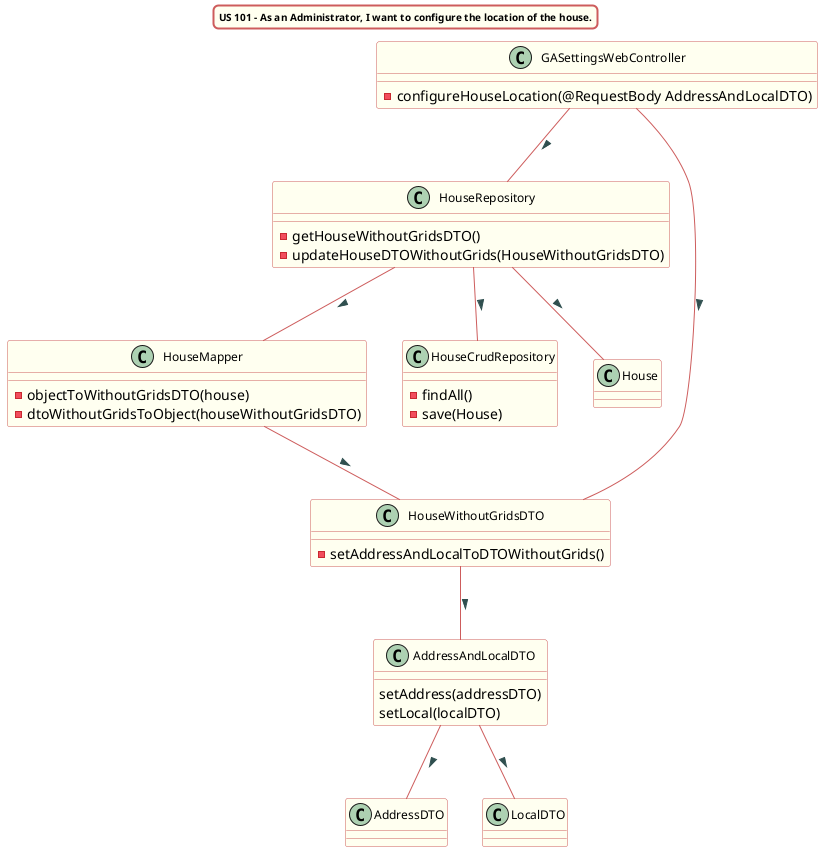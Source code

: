 @startuml

title US 101 - As an Administrator, I want to configure the location of the house.
skinparam titleBorderRoundCorner 10
skinparam titleBorderThickness 2
skinparam titleBorderColor indianred
skinparam titleBackgroundColor ivory
skinparam FontName verdana
skinparam titleFontSize 10


skinparam class {
  BorderColor indianred
  BackgroundColor indianred
  BackgroundColor ivory
   roundcorner 10
   ArrowFontName Verdana
   ArrowColor indianred
   ArrowFontColor darkslategrey
   FontSize 12
}

class GASettingsWebController
class HouseRepository
class HouseMapper
class HouseCrudRepository
class AddressAndLocalDTO
class HouseWithoutGridsDTO

GASettingsWebController -- HouseRepository : >
GASettingsWebController -- HouseWithoutGridsDTO : >

HouseRepository -- HouseCrudRepository : >
HouseRepository -- House : >
HouseRepository -- HouseMapper : >
HouseMapper -- HouseWithoutGridsDTO : >

HouseWithoutGridsDTO -- AddressAndLocalDTO : >

AddressAndLocalDTO -- AddressDTO : >
AddressAndLocalDTO -- LocalDTO : >

class GASettingsWebController {
-configureHouseLocation(@RequestBody AddressAndLocalDTO)
}


class HouseMapper{
- objectToWithoutGridsDTO(house)
- dtoWithoutGridsToObject(houseWithoutGridsDTO)
}

class HouseRepository {
- getHouseWithoutGridsDTO()
- updateHouseDTOWithoutGrids(HouseWithoutGridsDTO)
}

class HouseWithoutGridsDTO {
- setAddressAndLocalToDTOWithoutGrids()
}

class AddressAndLocalDTO{
setAddress(addressDTO)
setLocal(localDTO)
}

class AddressDTO{
}

class LocalDTO{
}

class HouseCrudRepository{
- findAll()
- save(House)
}

@enduml